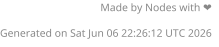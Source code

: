 ' =======================================
' Nodes PlantUML Theme
' Author: Dominik Hadl
' Version: 1.0
' 
' Description: Used for importing in PlantUML diagrams to get consistent Nodes styling.
' Usage: 
'   !includesub NodesTheme.puml!<DIAGRAM_TYPE>
'   fx.
'   !includesub NodesTheme.puml!ACTIVITY
' 
' TODO: Move this to github
' =======================================
@startuml

' Variables

!$fontName = "Arial"
!$fontSize = "12"

' == General ==

skinparam BackgroundColor #FFF
skinparam Shadowing false
skinparam Dpi 100

' == Default ==

skinparam default {
    FontName $fontName
    FontSize $fontSize
    MonospacedFontName Source Code Pro
}

' == Title ==

skinparam Title {
    BorderThickness 2
    BorderRoundCorner 20
    BorderColor #B52C6E
    BackgroundColor #D83F73
    FontStyle bold
    FontColor #FFF
    FontSize 16
}

' == Arrow ==
skinparam Arrow {
    Color #D83F73
}

' == Activity Diagram ==

skinparam Activity {
    FontName $fontName
    FontSize $fontSize
    BackgroundColor #F8F7F7
    BorderColor #E6D9E7
    BorderThickness 1

    DiamondFontName $fontName
    DiamondFontSize $fontSize
    DiamondFontStyle bold
    DiamondBackgroundColor #FFEBF0
    DiamondBorderColor #D83F73

    StartColor #D83F73
    EndColor #D83F73
}

' == Sequence Diagram ==

' TODO: Define theme for sequence

' ======================


header Made by Nodes with ❤
footer Generated on %date()

@enduml